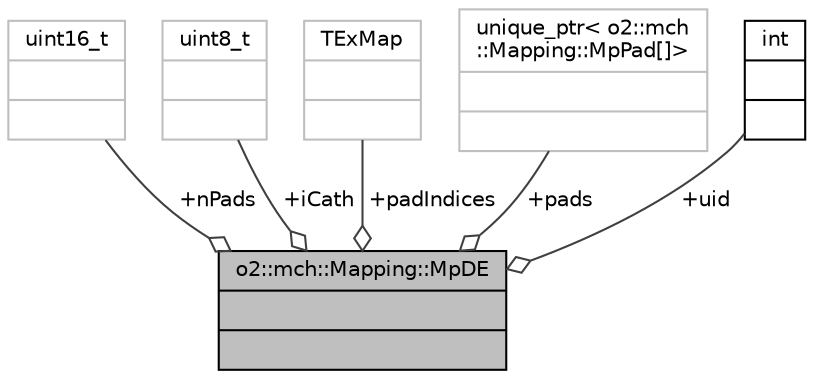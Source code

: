 digraph "o2::mch::Mapping::MpDE"
{
 // INTERACTIVE_SVG=YES
  bgcolor="transparent";
  edge [fontname="Helvetica",fontsize="10",labelfontname="Helvetica",labelfontsize="10"];
  node [fontname="Helvetica",fontsize="10",shape=record];
  Node1 [label="{o2::mch::Mapping::MpDE\n||}",height=0.2,width=0.4,color="black", fillcolor="grey75", style="filled" fontcolor="black"];
  Node2 -> Node1 [color="grey25",fontsize="10",style="solid",label=" +nPads" ,arrowhead="odiamond",fontname="Helvetica"];
  Node2 [label="{uint16_t\n||}",height=0.2,width=0.4,color="grey75"];
  Node3 -> Node1 [color="grey25",fontsize="10",style="solid",label=" +iCath" ,arrowhead="odiamond",fontname="Helvetica"];
  Node3 [label="{uint8_t\n||}",height=0.2,width=0.4,color="grey75"];
  Node4 -> Node1 [color="grey25",fontsize="10",style="solid",label=" +padIndices" ,arrowhead="odiamond",fontname="Helvetica"];
  Node4 [label="{TExMap\n||}",height=0.2,width=0.4,color="grey75"];
  Node5 -> Node1 [color="grey25",fontsize="10",style="solid",label=" +pads" ,arrowhead="odiamond",fontname="Helvetica"];
  Node5 [label="{unique_ptr\< o2::mch\l::Mapping::MpPad[]\>\n||}",height=0.2,width=0.4,color="grey75"];
  Node6 -> Node1 [color="grey25",fontsize="10",style="solid",label=" +uid" ,arrowhead="odiamond",fontname="Helvetica"];
  Node6 [label="{int\n||}",height=0.2,width=0.4,color="black",URL="$d1/da0/classint.html"];
}
